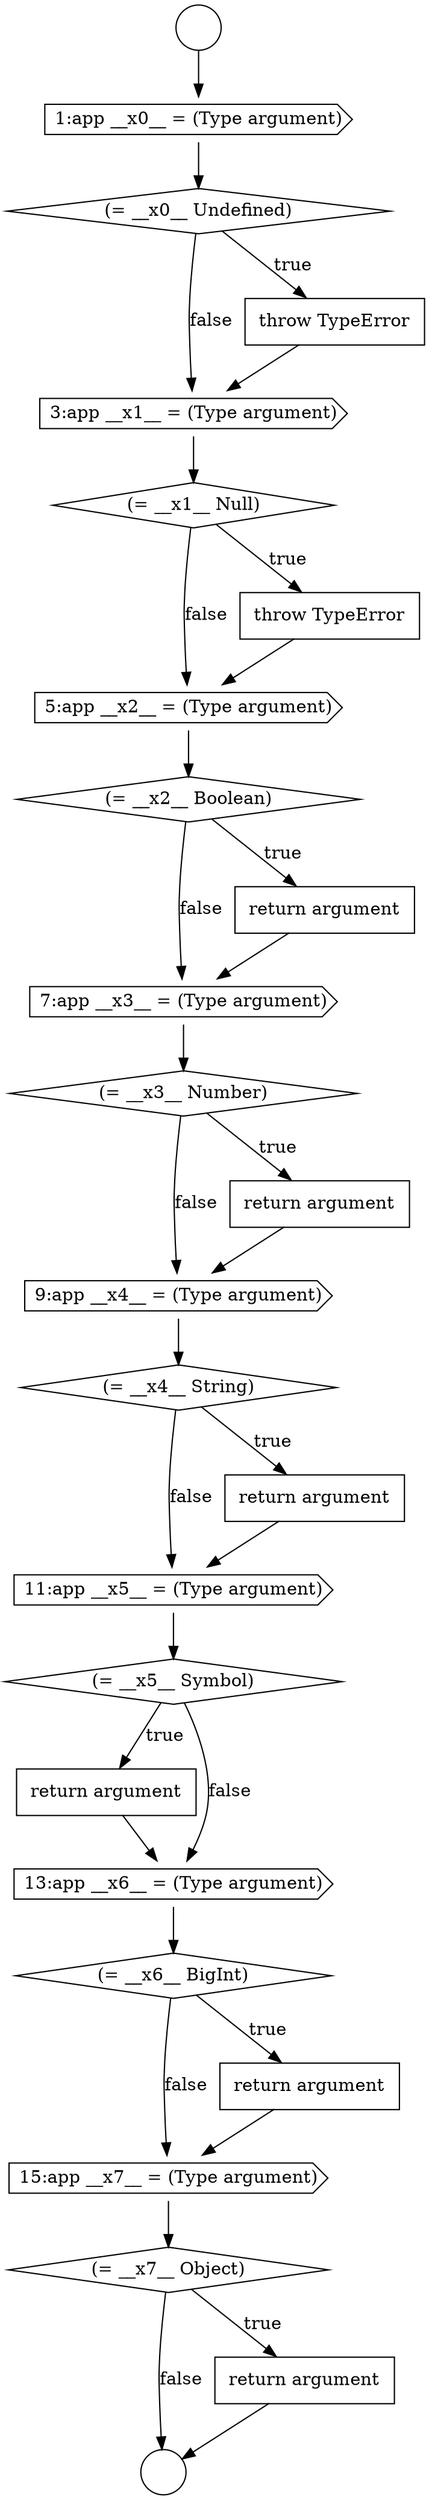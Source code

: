 digraph {
  node21439 [shape=cds, label=<<font color="black">15:app __x7__ = (Type argument)</font>> color="black" fillcolor="white" style=filled]
  node21418 [shape=cds, label=<<font color="black">1:app __x0__ = (Type argument)</font>> color="black" fillcolor="white" style=filled]
  node21435 [shape=none, margin=0, label=<<font color="black">
    <table border="0" cellborder="1" cellspacing="0" cellpadding="10">
      <tr><td align="left">return argument</td></tr>
    </table>
  </font>> color="black" fillcolor="white" style=filled]
  node21422 [shape=diamond, label=<<font color="black">(= __x1__ Null)</font>> color="black" fillcolor="white" style=filled]
  node21430 [shape=cds, label=<<font color="black">9:app __x4__ = (Type argument)</font>> color="black" fillcolor="white" style=filled]
  node21427 [shape=cds, label=<<font color="black">7:app __x3__ = (Type argument)</font>> color="black" fillcolor="white" style=filled]
  node21438 [shape=none, margin=0, label=<<font color="black">
    <table border="0" cellborder="1" cellspacing="0" cellpadding="10">
      <tr><td align="left">return argument</td></tr>
    </table>
  </font>> color="black" fillcolor="white" style=filled]
  node21416 [shape=circle label=" " color="black" fillcolor="white" style=filled]
  node21421 [shape=cds, label=<<font color="black">3:app __x1__ = (Type argument)</font>> color="black" fillcolor="white" style=filled]
  node21431 [shape=diamond, label=<<font color="black">(= __x4__ String)</font>> color="black" fillcolor="white" style=filled]
  node21428 [shape=diamond, label=<<font color="black">(= __x3__ Number)</font>> color="black" fillcolor="white" style=filled]
  node21433 [shape=cds, label=<<font color="black">11:app __x5__ = (Type argument)</font>> color="black" fillcolor="white" style=filled]
  node21424 [shape=cds, label=<<font color="black">5:app __x2__ = (Type argument)</font>> color="black" fillcolor="white" style=filled]
  node21437 [shape=diamond, label=<<font color="black">(= __x6__ BigInt)</font>> color="black" fillcolor="white" style=filled]
  node21420 [shape=none, margin=0, label=<<font color="black">
    <table border="0" cellborder="1" cellspacing="0" cellpadding="10">
      <tr><td align="left">throw TypeError</td></tr>
    </table>
  </font>> color="black" fillcolor="white" style=filled]
  node21425 [shape=diamond, label=<<font color="black">(= __x2__ Boolean)</font>> color="black" fillcolor="white" style=filled]
  node21432 [shape=none, margin=0, label=<<font color="black">
    <table border="0" cellborder="1" cellspacing="0" cellpadding="10">
      <tr><td align="left">return argument</td></tr>
    </table>
  </font>> color="black" fillcolor="white" style=filled]
  node21423 [shape=none, margin=0, label=<<font color="black">
    <table border="0" cellborder="1" cellspacing="0" cellpadding="10">
      <tr><td align="left">throw TypeError</td></tr>
    </table>
  </font>> color="black" fillcolor="white" style=filled]
  node21419 [shape=diamond, label=<<font color="black">(= __x0__ Undefined)</font>> color="black" fillcolor="white" style=filled]
  node21440 [shape=diamond, label=<<font color="black">(= __x7__ Object)</font>> color="black" fillcolor="white" style=filled]
  node21417 [shape=circle label=" " color="black" fillcolor="white" style=filled]
  node21429 [shape=none, margin=0, label=<<font color="black">
    <table border="0" cellborder="1" cellspacing="0" cellpadding="10">
      <tr><td align="left">return argument</td></tr>
    </table>
  </font>> color="black" fillcolor="white" style=filled]
  node21441 [shape=none, margin=0, label=<<font color="black">
    <table border="0" cellborder="1" cellspacing="0" cellpadding="10">
      <tr><td align="left">return argument</td></tr>
    </table>
  </font>> color="black" fillcolor="white" style=filled]
  node21434 [shape=diamond, label=<<font color="black">(= __x5__ Symbol)</font>> color="black" fillcolor="white" style=filled]
  node21426 [shape=none, margin=0, label=<<font color="black">
    <table border="0" cellborder="1" cellspacing="0" cellpadding="10">
      <tr><td align="left">return argument</td></tr>
    </table>
  </font>> color="black" fillcolor="white" style=filled]
  node21436 [shape=cds, label=<<font color="black">13:app __x6__ = (Type argument)</font>> color="black" fillcolor="white" style=filled]
  node21431 -> node21432 [label=<<font color="black">true</font>> color="black"]
  node21431 -> node21433 [label=<<font color="black">false</font>> color="black"]
  node21430 -> node21431 [ color="black"]
  node21428 -> node21429 [label=<<font color="black">true</font>> color="black"]
  node21428 -> node21430 [label=<<font color="black">false</font>> color="black"]
  node21419 -> node21420 [label=<<font color="black">true</font>> color="black"]
  node21419 -> node21421 [label=<<font color="black">false</font>> color="black"]
  node21440 -> node21441 [label=<<font color="black">true</font>> color="black"]
  node21440 -> node21417 [label=<<font color="black">false</font>> color="black"]
  node21432 -> node21433 [ color="black"]
  node21423 -> node21424 [ color="black"]
  node21436 -> node21437 [ color="black"]
  node21426 -> node21427 [ color="black"]
  node21424 -> node21425 [ color="black"]
  node21435 -> node21436 [ color="black"]
  node21421 -> node21422 [ color="black"]
  node21429 -> node21430 [ color="black"]
  node21416 -> node21418 [ color="black"]
  node21441 -> node21417 [ color="black"]
  node21420 -> node21421 [ color="black"]
  node21438 -> node21439 [ color="black"]
  node21437 -> node21438 [label=<<font color="black">true</font>> color="black"]
  node21437 -> node21439 [label=<<font color="black">false</font>> color="black"]
  node21427 -> node21428 [ color="black"]
  node21439 -> node21440 [ color="black"]
  node21422 -> node21423 [label=<<font color="black">true</font>> color="black"]
  node21422 -> node21424 [label=<<font color="black">false</font>> color="black"]
  node21433 -> node21434 [ color="black"]
  node21425 -> node21426 [label=<<font color="black">true</font>> color="black"]
  node21425 -> node21427 [label=<<font color="black">false</font>> color="black"]
  node21434 -> node21435 [label=<<font color="black">true</font>> color="black"]
  node21434 -> node21436 [label=<<font color="black">false</font>> color="black"]
  node21418 -> node21419 [ color="black"]
}
